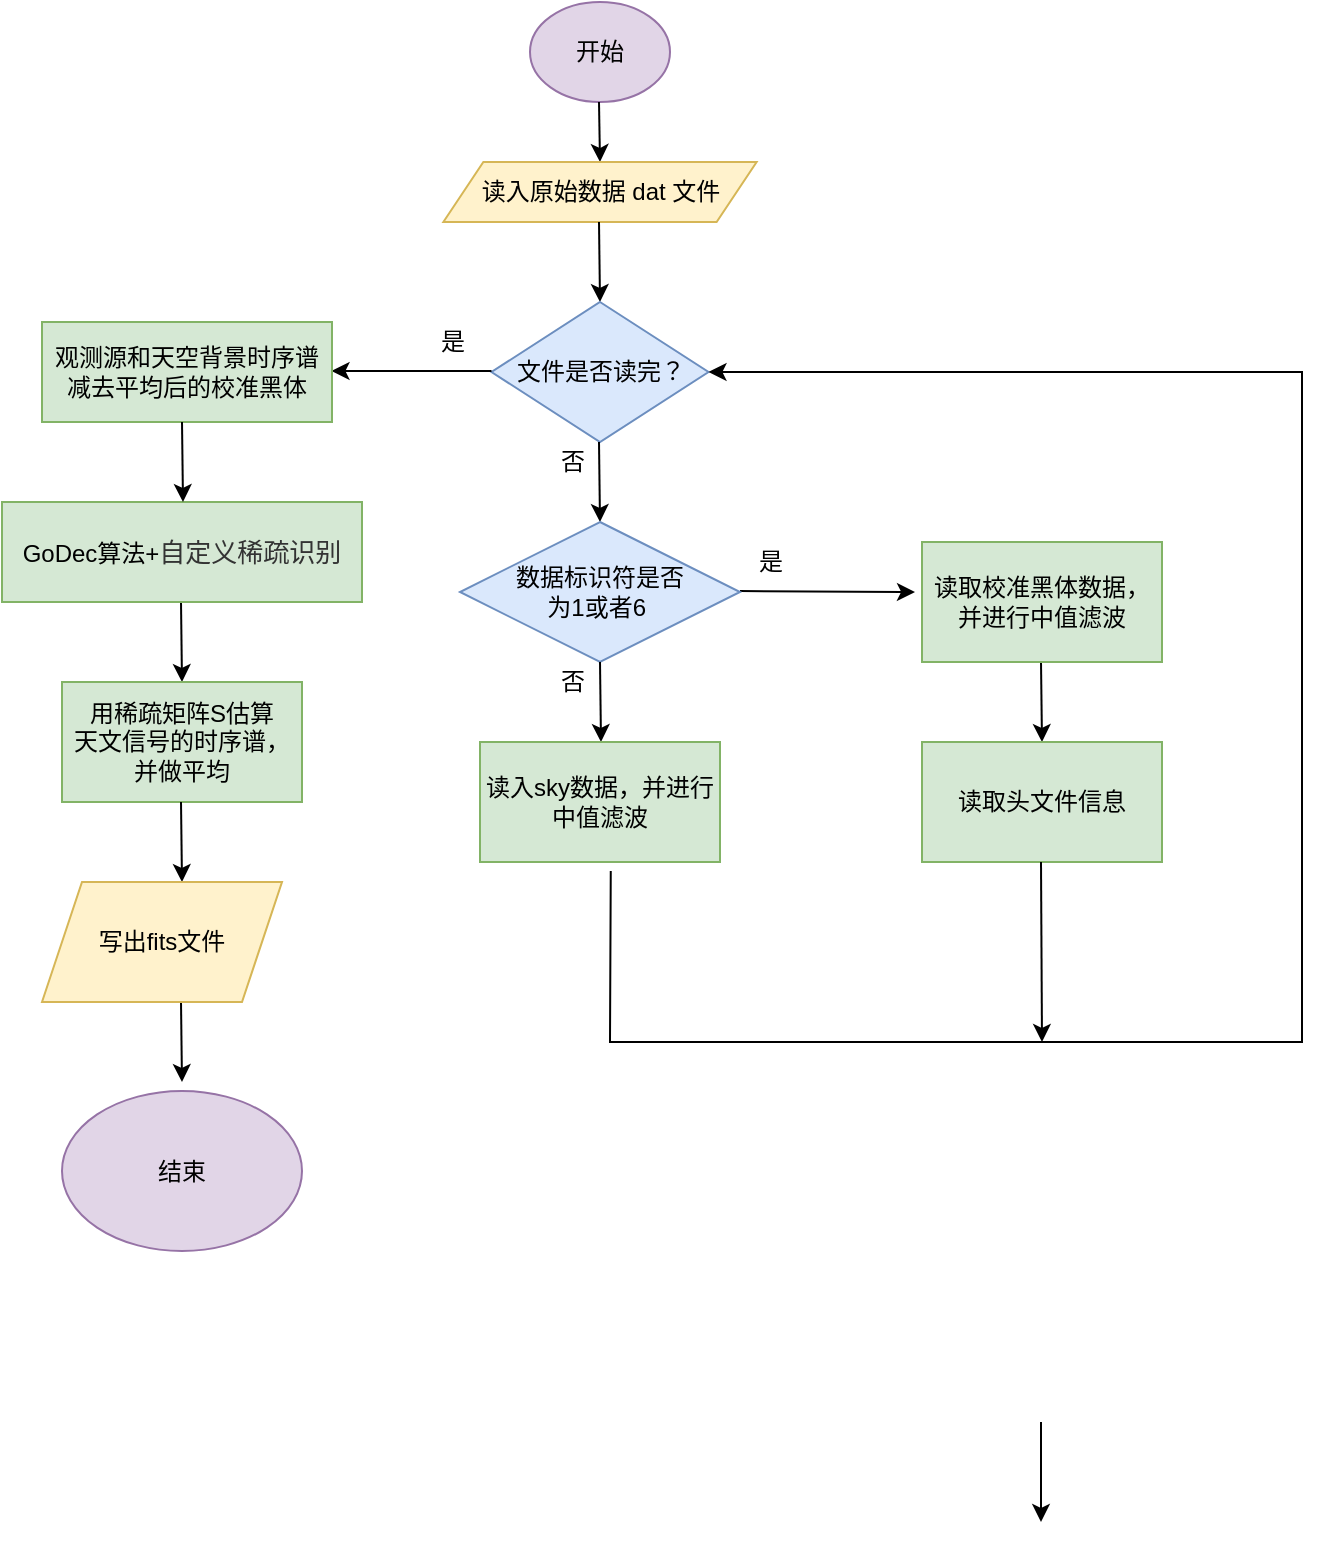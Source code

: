 <mxfile version="18.0.2" type="github">
  <diagram id="MgASx6fL-OYSZcH9jjee" name="Page-1">
    <mxGraphModel dx="1038" dy="537" grid="1" gridSize="10" guides="1" tooltips="1" connect="1" arrows="1" fold="1" page="1" pageScale="1" pageWidth="827" pageHeight="1169" math="0" shadow="0">
      <root>
        <mxCell id="0" />
        <mxCell id="1" parent="0" />
        <mxCell id="ynC3lzafvBoeRt70oqiu-1" value="开始" style="ellipse;whiteSpace=wrap;html=1;fillColor=#e1d5e7;strokeColor=#9673a6;" vertex="1" parent="1">
          <mxGeometry x="414" width="70" height="50" as="geometry" />
        </mxCell>
        <mxCell id="ynC3lzafvBoeRt70oqiu-2" value="" style="endArrow=classic;html=1;rounded=0;" edge="1" parent="1">
          <mxGeometry width="50" height="50" relative="1" as="geometry">
            <mxPoint x="448.5" y="50" as="sourcePoint" />
            <mxPoint x="449" y="80" as="targetPoint" />
          </mxGeometry>
        </mxCell>
        <mxCell id="ynC3lzafvBoeRt70oqiu-3" value="读入原始数据 dat 文件" style="shape=parallelogram;perimeter=parallelogramPerimeter;whiteSpace=wrap;html=1;fixedSize=1;fillColor=#fff2cc;strokeColor=#d6b656;" vertex="1" parent="1">
          <mxGeometry x="370.68" y="80" width="156.63" height="30" as="geometry" />
        </mxCell>
        <mxCell id="ynC3lzafvBoeRt70oqiu-4" value="" style="endArrow=classic;html=1;rounded=0;" edge="1" parent="1">
          <mxGeometry width="50" height="50" relative="1" as="geometry">
            <mxPoint x="448.5" y="110" as="sourcePoint" />
            <mxPoint x="449" y="150" as="targetPoint" />
          </mxGeometry>
        </mxCell>
        <mxCell id="ynC3lzafvBoeRt70oqiu-5" value="文件是否读完？" style="rhombus;whiteSpace=wrap;html=1;fillColor=#dae8fc;strokeColor=#6c8ebf;" vertex="1" parent="1">
          <mxGeometry x="394.75" y="150" width="108.5" height="70" as="geometry" />
        </mxCell>
        <mxCell id="ynC3lzafvBoeRt70oqiu-6" value="" style="endArrow=classic;html=1;rounded=0;" edge="1" parent="1">
          <mxGeometry width="50" height="50" relative="1" as="geometry">
            <mxPoint x="448.5" y="220" as="sourcePoint" />
            <mxPoint x="449" y="260" as="targetPoint" />
          </mxGeometry>
        </mxCell>
        <mxCell id="ynC3lzafvBoeRt70oqiu-7" value="" style="endArrow=classic;html=1;rounded=0;" edge="1" parent="1">
          <mxGeometry width="50" height="50" relative="1" as="geometry">
            <mxPoint x="519" y="294.5" as="sourcePoint" />
            <mxPoint x="606.5" y="295" as="targetPoint" />
          </mxGeometry>
        </mxCell>
        <mxCell id="ynC3lzafvBoeRt70oqiu-8" value="否" style="text;html=1;align=center;verticalAlign=middle;resizable=0;points=[];autosize=1;strokeColor=none;fillColor=none;" vertex="1" parent="1">
          <mxGeometry x="420" y="220" width="30" height="20" as="geometry" />
        </mxCell>
        <mxCell id="ynC3lzafvBoeRt70oqiu-9" value="数据标识符是否&lt;br&gt;为1或者6&amp;nbsp;" style="rhombus;whiteSpace=wrap;html=1;fillColor=#dae8fc;strokeColor=#6c8ebf;" vertex="1" parent="1">
          <mxGeometry x="379" y="260" width="140" height="70" as="geometry" />
        </mxCell>
        <mxCell id="ynC3lzafvBoeRt70oqiu-10" value="" style="endArrow=classic;html=1;rounded=0;" edge="1" parent="1">
          <mxGeometry width="50" height="50" relative="1" as="geometry">
            <mxPoint x="669.5" y="330" as="sourcePoint" />
            <mxPoint x="670" y="370" as="targetPoint" />
          </mxGeometry>
        </mxCell>
        <mxCell id="ynC3lzafvBoeRt70oqiu-11" value="是" style="text;html=1;align=center;verticalAlign=middle;resizable=0;points=[];autosize=1;strokeColor=none;fillColor=none;" vertex="1" parent="1">
          <mxGeometry x="359.75" y="160" width="30" height="20" as="geometry" />
        </mxCell>
        <mxCell id="ynC3lzafvBoeRt70oqiu-12" value="" style="endArrow=classic;html=1;rounded=0;" edge="1" parent="1">
          <mxGeometry width="50" height="50" relative="1" as="geometry">
            <mxPoint x="394.75" y="184.5" as="sourcePoint" />
            <mxPoint x="314.75" y="184.5" as="targetPoint" />
          </mxGeometry>
        </mxCell>
        <mxCell id="ynC3lzafvBoeRt70oqiu-13" value="是" style="text;html=1;align=center;verticalAlign=middle;resizable=0;points=[];autosize=1;strokeColor=none;fillColor=none;" vertex="1" parent="1">
          <mxGeometry x="519" y="270" width="30" height="20" as="geometry" />
        </mxCell>
        <mxCell id="ynC3lzafvBoeRt70oqiu-14" value="读取校准黑体数据，并进行中值滤波" style="rounded=0;whiteSpace=wrap;html=1;fillColor=#d5e8d4;strokeColor=#82b366;" vertex="1" parent="1">
          <mxGeometry x="610" y="270" width="120" height="60" as="geometry" />
        </mxCell>
        <mxCell id="ynC3lzafvBoeRt70oqiu-16" value="" style="endArrow=classic;html=1;rounded=0;" edge="1" parent="1">
          <mxGeometry width="50" height="50" relative="1" as="geometry">
            <mxPoint x="449" y="330" as="sourcePoint" />
            <mxPoint x="449.5" y="370" as="targetPoint" />
          </mxGeometry>
        </mxCell>
        <mxCell id="ynC3lzafvBoeRt70oqiu-17" value="否" style="text;html=1;align=center;verticalAlign=middle;resizable=0;points=[];autosize=1;strokeColor=none;fillColor=none;" vertex="1" parent="1">
          <mxGeometry x="420" y="330" width="30" height="20" as="geometry" />
        </mxCell>
        <mxCell id="ynC3lzafvBoeRt70oqiu-18" value="读入sky数据，并进行中值滤波" style="rounded=0;whiteSpace=wrap;html=1;fillColor=#d5e8d4;strokeColor=#82b366;" vertex="1" parent="1">
          <mxGeometry x="389" y="370" width="120" height="60" as="geometry" />
        </mxCell>
        <mxCell id="ynC3lzafvBoeRt70oqiu-19" value="" style="endArrow=classic;html=1;rounded=0;" edge="1" parent="1">
          <mxGeometry width="50" height="50" relative="1" as="geometry">
            <mxPoint x="239.5" y="300" as="sourcePoint" />
            <mxPoint x="240" y="340" as="targetPoint" />
          </mxGeometry>
        </mxCell>
        <mxCell id="ynC3lzafvBoeRt70oqiu-20" value="GoDec算法+&lt;span style=&quot;color: rgb(51, 51, 51); font-family: &amp;quot;Helvetica Neue&amp;quot;, Helvetica, Arial, &amp;quot;Hiragino Sans GB&amp;quot;, &amp;quot;Hiragino Sans GB W3&amp;quot;, &amp;quot;Microsoft YaHei UI&amp;quot;, &amp;quot;Microsoft YaHei&amp;quot;, sans-serif; font-size: 13px; text-align: start;&quot;&gt;自定义稀疏识别&lt;/span&gt;" style="rounded=0;whiteSpace=wrap;html=1;fillColor=#d5e8d4;strokeColor=#82b366;" vertex="1" parent="1">
          <mxGeometry x="150" y="250" width="180" height="50" as="geometry" />
        </mxCell>
        <mxCell id="ynC3lzafvBoeRt70oqiu-22" value="&lt;div style=&quot;&quot;&gt;用稀疏矩阵S估算&lt;/div&gt;&lt;div style=&quot;&quot;&gt;天文信号的时序谱，并做平均&lt;/div&gt;" style="rounded=0;whiteSpace=wrap;html=1;fillColor=#d5e8d4;strokeColor=#82b366;" vertex="1" parent="1">
          <mxGeometry x="180" y="340" width="120" height="60" as="geometry" />
        </mxCell>
        <mxCell id="ynC3lzafvBoeRt70oqiu-23" value="" style="endArrow=classic;html=1;rounded=0;" edge="1" parent="1">
          <mxGeometry width="50" height="50" relative="1" as="geometry">
            <mxPoint x="239.5" y="400" as="sourcePoint" />
            <mxPoint x="240" y="440" as="targetPoint" />
          </mxGeometry>
        </mxCell>
        <mxCell id="ynC3lzafvBoeRt70oqiu-24" value="" style="endArrow=classic;html=1;rounded=0;" edge="1" parent="1">
          <mxGeometry width="50" height="50" relative="1" as="geometry">
            <mxPoint x="239.5" y="500" as="sourcePoint" />
            <mxPoint x="240" y="540" as="targetPoint" />
          </mxGeometry>
        </mxCell>
        <mxCell id="ynC3lzafvBoeRt70oqiu-26" value="" style="endArrow=classic;html=1;rounded=0;" edge="1" parent="1">
          <mxGeometry width="50" height="50" relative="1" as="geometry">
            <mxPoint x="669.5" y="710" as="sourcePoint" />
            <mxPoint x="669.5" y="760" as="targetPoint" />
          </mxGeometry>
        </mxCell>
        <mxCell id="ynC3lzafvBoeRt70oqiu-27" value="结束" style="ellipse;whiteSpace=wrap;html=1;fillColor=#e1d5e7;strokeColor=#9673a6;" vertex="1" parent="1">
          <mxGeometry x="180" y="544.5" width="120" height="80" as="geometry" />
        </mxCell>
        <mxCell id="ynC3lzafvBoeRt70oqiu-28" value="&lt;span style=&quot;&quot;&gt;写出fits文件&lt;/span&gt;" style="shape=parallelogram;perimeter=parallelogramPerimeter;whiteSpace=wrap;html=1;fixedSize=1;fillColor=#fff2cc;strokeColor=#d6b656;" vertex="1" parent="1">
          <mxGeometry x="170" y="440" width="120" height="60" as="geometry" />
        </mxCell>
        <mxCell id="ynC3lzafvBoeRt70oqiu-31" value="&lt;div&gt;观测源和天空背景时序谱&lt;/div&gt;&lt;div&gt;减去平均后的校准黑体&lt;/div&gt;" style="rounded=0;whiteSpace=wrap;html=1;fillColor=#d5e8d4;strokeColor=#82b366;" vertex="1" parent="1">
          <mxGeometry x="170" y="160" width="145" height="50" as="geometry" />
        </mxCell>
        <mxCell id="ynC3lzafvBoeRt70oqiu-32" value="" style="endArrow=classic;html=1;rounded=0;" edge="1" parent="1">
          <mxGeometry width="50" height="50" relative="1" as="geometry">
            <mxPoint x="240" y="210" as="sourcePoint" />
            <mxPoint x="240.5" y="250" as="targetPoint" />
          </mxGeometry>
        </mxCell>
        <mxCell id="ynC3lzafvBoeRt70oqiu-33" value="读取头文件信息" style="rounded=0;whiteSpace=wrap;html=1;fillColor=#d5e8d4;strokeColor=#82b366;" vertex="1" parent="1">
          <mxGeometry x="610" y="370" width="120" height="60" as="geometry" />
        </mxCell>
        <mxCell id="ynC3lzafvBoeRt70oqiu-34" value="" style="endArrow=classic;html=1;rounded=0;entryX=1;entryY=0.5;entryDx=0;entryDy=0;" edge="1" parent="1" target="ynC3lzafvBoeRt70oqiu-5">
          <mxGeometry width="50" height="50" relative="1" as="geometry">
            <mxPoint x="454.38" y="434.5" as="sourcePoint" />
            <mxPoint x="690" y="160" as="targetPoint" />
            <Array as="points">
              <mxPoint x="454" y="520" />
              <mxPoint x="800" y="520" />
              <mxPoint x="800" y="185" />
            </Array>
          </mxGeometry>
        </mxCell>
        <mxCell id="ynC3lzafvBoeRt70oqiu-35" value="" style="endArrow=classic;html=1;rounded=0;" edge="1" parent="1">
          <mxGeometry width="50" height="50" relative="1" as="geometry">
            <mxPoint x="669.5" y="430" as="sourcePoint" />
            <mxPoint x="670" y="520" as="targetPoint" />
          </mxGeometry>
        </mxCell>
      </root>
    </mxGraphModel>
  </diagram>
</mxfile>
